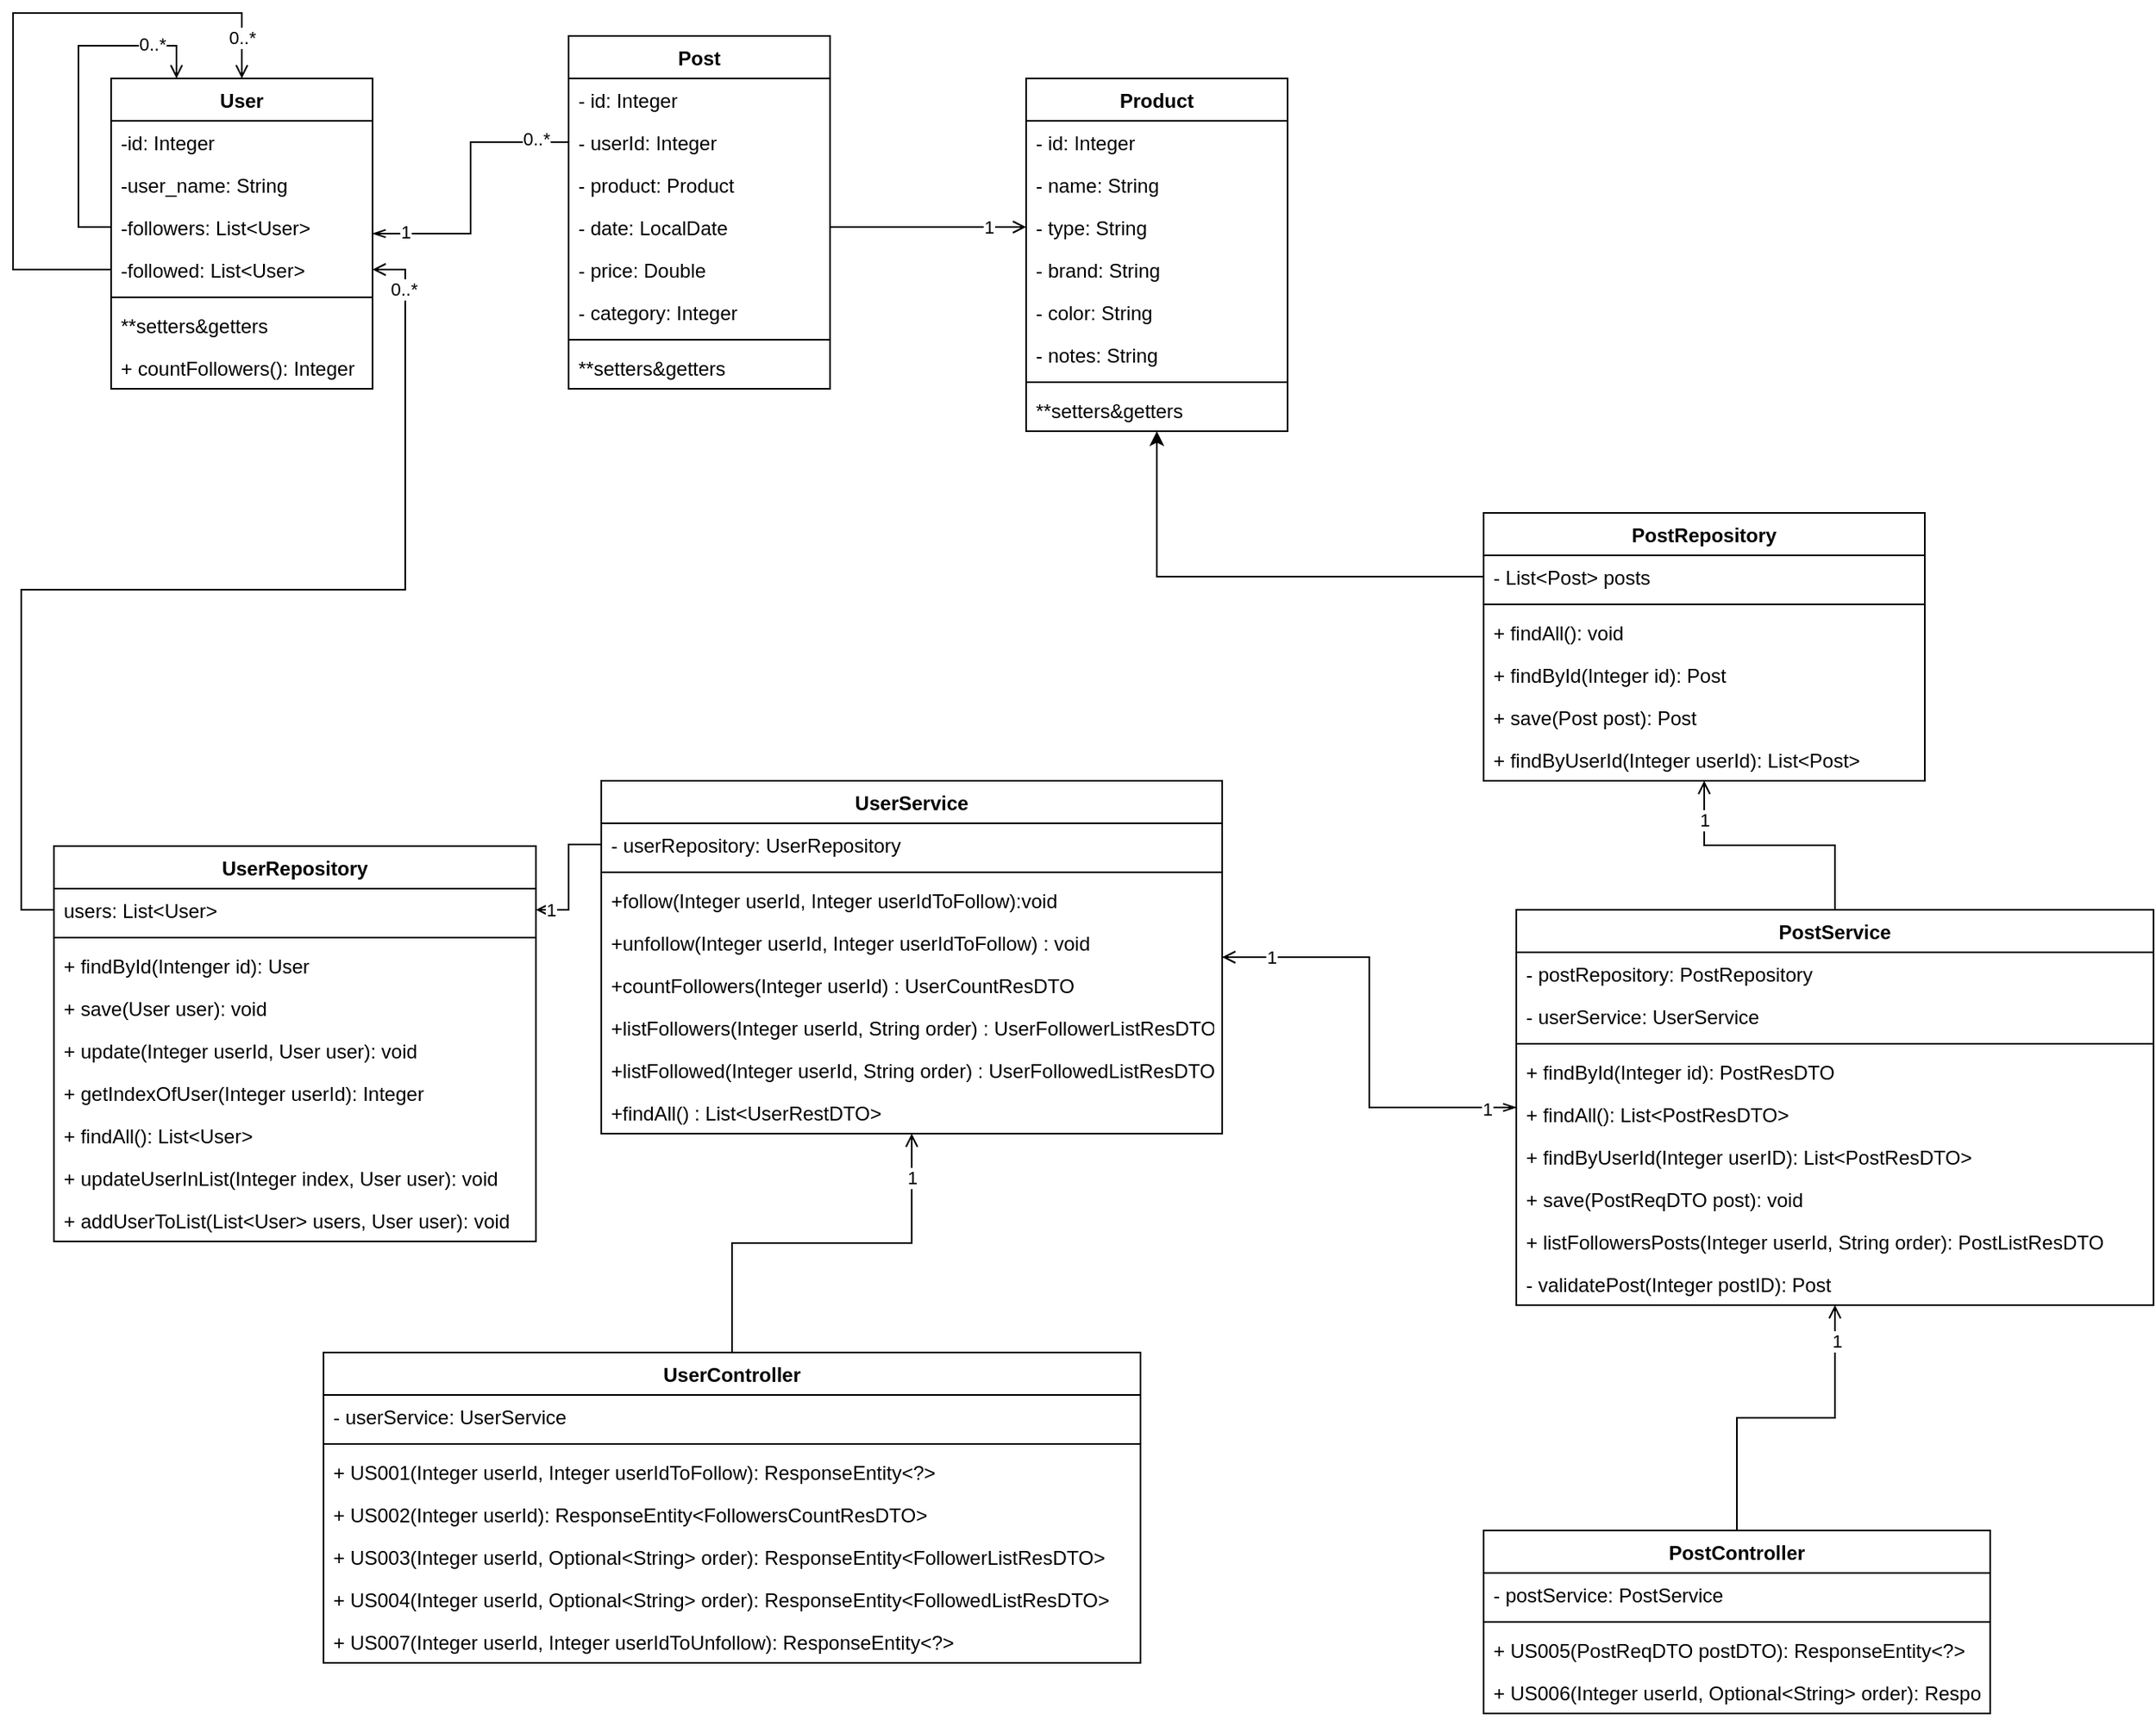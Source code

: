 <mxfile version="20.2.3" type="device"><diagram id="C5RBs43oDa-KdzZeNtuy" name="Page-1"><mxGraphModel dx="460" dy="646" grid="1" gridSize="10" guides="1" tooltips="1" connect="1" arrows="1" fold="1" page="1" pageScale="1" pageWidth="827" pageHeight="1169" math="0" shadow="0"><root><mxCell id="WIyWlLk6GJQsqaUBKTNV-0"/><mxCell id="WIyWlLk6GJQsqaUBKTNV-1" parent="WIyWlLk6GJQsqaUBKTNV-0"/><mxCell id="zkfFHV4jXpPFQw0GAbJ--0" value="User" style="swimlane;fontStyle=1;align=center;verticalAlign=top;childLayout=stackLayout;horizontal=1;startSize=26;horizontalStack=0;resizeParent=1;resizeLast=0;collapsible=1;marginBottom=0;rounded=0;shadow=0;strokeWidth=1;" parent="WIyWlLk6GJQsqaUBKTNV-1" vertex="1"><mxGeometry x="80" y="131" width="160" height="190" as="geometry"><mxRectangle x="230" y="140" width="160" height="26" as="alternateBounds"/></mxGeometry></mxCell><mxCell id="zkfFHV4jXpPFQw0GAbJ--3" value="-id: Integer" style="text;align=left;verticalAlign=top;spacingLeft=4;spacingRight=4;overflow=hidden;rotatable=0;points=[[0,0.5],[1,0.5]];portConstraint=eastwest;rounded=0;shadow=0;html=0;" parent="zkfFHV4jXpPFQw0GAbJ--0" vertex="1"><mxGeometry y="26" width="160" height="26" as="geometry"/></mxCell><mxCell id="zkfFHV4jXpPFQw0GAbJ--2" value="-user_name: String" style="text;align=left;verticalAlign=top;spacingLeft=4;spacingRight=4;overflow=hidden;rotatable=0;points=[[0,0.5],[1,0.5]];portConstraint=eastwest;rounded=0;shadow=0;html=0;" parent="zkfFHV4jXpPFQw0GAbJ--0" vertex="1"><mxGeometry y="52" width="160" height="26" as="geometry"/></mxCell><mxCell id="iZrina8T1siH7-lj8EyE-84" style="edgeStyle=orthogonalEdgeStyle;rounded=0;orthogonalLoop=1;jettySize=auto;html=1;entryX=0.25;entryY=0;entryDx=0;entryDy=0;endArrow=open;endFill=0;" parent="zkfFHV4jXpPFQw0GAbJ--0" source="zkfFHV4jXpPFQw0GAbJ--1" target="zkfFHV4jXpPFQw0GAbJ--0" edge="1"><mxGeometry relative="1" as="geometry"><Array as="points"><mxPoint x="-20" y="91"/><mxPoint x="-20" y="-20"/><mxPoint x="40" y="-20"/></Array></mxGeometry></mxCell><mxCell id="iZrina8T1siH7-lj8EyE-86" value="0..*" style="edgeLabel;html=1;align=center;verticalAlign=middle;resizable=0;points=[];" parent="iZrina8T1siH7-lj8EyE-84" vertex="1" connectable="0"><mxGeometry x="0.725" y="2" relative="1" as="geometry"><mxPoint x="-6" y="1" as="offset"/></mxGeometry></mxCell><mxCell id="zkfFHV4jXpPFQw0GAbJ--1" value="-followers: List&lt;User&gt;" style="text;align=left;verticalAlign=top;spacingLeft=4;spacingRight=4;overflow=hidden;rotatable=0;points=[[0,0.5],[1,0.5]];portConstraint=eastwest;" parent="zkfFHV4jXpPFQw0GAbJ--0" vertex="1"><mxGeometry y="78" width="160" height="26" as="geometry"/></mxCell><mxCell id="iZrina8T1siH7-lj8EyE-85" style="edgeStyle=orthogonalEdgeStyle;rounded=0;orthogonalLoop=1;jettySize=auto;html=1;exitX=0;exitY=0.5;exitDx=0;exitDy=0;entryX=0.5;entryY=0;entryDx=0;entryDy=0;endArrow=open;endFill=0;" parent="zkfFHV4jXpPFQw0GAbJ--0" source="zkfFHV4jXpPFQw0GAbJ--5" target="zkfFHV4jXpPFQw0GAbJ--0" edge="1"><mxGeometry relative="1" as="geometry"><Array as="points"><mxPoint x="-60" y="117"/><mxPoint x="-60" y="-40"/><mxPoint x="80" y="-40"/></Array></mxGeometry></mxCell><mxCell id="iZrina8T1siH7-lj8EyE-87" value="0..*" style="edgeLabel;html=1;align=center;verticalAlign=middle;resizable=0;points=[];" parent="iZrina8T1siH7-lj8EyE-85" vertex="1" connectable="0"><mxGeometry x="0.841" relative="1" as="geometry"><mxPoint y="6" as="offset"/></mxGeometry></mxCell><mxCell id="zkfFHV4jXpPFQw0GAbJ--5" value="-followed: List&lt;User&gt;" style="text;align=left;verticalAlign=top;spacingLeft=4;spacingRight=4;overflow=hidden;rotatable=0;points=[[0,0.5],[1,0.5]];portConstraint=eastwest;" parent="zkfFHV4jXpPFQw0GAbJ--0" vertex="1"><mxGeometry y="104" width="160" height="26" as="geometry"/></mxCell><mxCell id="zkfFHV4jXpPFQw0GAbJ--4" value="" style="line;html=1;strokeWidth=1;align=left;verticalAlign=middle;spacingTop=-1;spacingLeft=3;spacingRight=3;rotatable=0;labelPosition=right;points=[];portConstraint=eastwest;" parent="zkfFHV4jXpPFQw0GAbJ--0" vertex="1"><mxGeometry y="130" width="160" height="8" as="geometry"/></mxCell><mxCell id="iZrina8T1siH7-lj8EyE-1" value="**setters&amp;getters" style="text;align=left;verticalAlign=top;spacingLeft=4;spacingRight=4;overflow=hidden;rotatable=0;points=[[0,0.5],[1,0.5]];portConstraint=eastwest;rounded=0;shadow=0;html=0;" parent="zkfFHV4jXpPFQw0GAbJ--0" vertex="1"><mxGeometry y="138" width="160" height="26" as="geometry"/></mxCell><mxCell id="iZrina8T1siH7-lj8EyE-89" value="+ countFollowers(): Integer" style="text;align=left;verticalAlign=top;spacingLeft=4;spacingRight=4;overflow=hidden;rotatable=0;points=[[0,0.5],[1,0.5]];portConstraint=eastwest;rounded=0;shadow=0;html=0;" parent="zkfFHV4jXpPFQw0GAbJ--0" vertex="1"><mxGeometry y="164" width="160" height="26" as="geometry"/></mxCell><mxCell id="iZrina8T1siH7-lj8EyE-78" style="edgeStyle=orthogonalEdgeStyle;rounded=0;orthogonalLoop=1;jettySize=auto;html=1;exitX=0;exitY=0.5;exitDx=0;exitDy=0;entryX=1;entryY=0.5;entryDx=0;entryDy=0;endArrow=open;endFill=0;" parent="WIyWlLk6GJQsqaUBKTNV-1" source="iZrina8T1siH7-lj8EyE-34" target="zkfFHV4jXpPFQw0GAbJ--5" edge="1"><mxGeometry relative="1" as="geometry"/></mxCell><mxCell id="iZrina8T1siH7-lj8EyE-79" value="0..*" style="edgeLabel;html=1;align=center;verticalAlign=middle;resizable=0;points=[];" parent="iZrina8T1siH7-lj8EyE-78" vertex="1" connectable="0"><mxGeometry x="0.924" y="1" relative="1" as="geometry"><mxPoint y="6" as="offset"/></mxGeometry></mxCell><mxCell id="iZrina8T1siH7-lj8EyE-33" value="UserRepository" style="swimlane;fontStyle=1;align=center;verticalAlign=top;childLayout=stackLayout;horizontal=1;startSize=26;horizontalStack=0;resizeParent=1;resizeParentMax=0;resizeLast=0;collapsible=1;marginBottom=0;labelBorderColor=none;" parent="WIyWlLk6GJQsqaUBKTNV-1" vertex="1"><mxGeometry x="45" y="601" width="295" height="242" as="geometry"/></mxCell><mxCell id="iZrina8T1siH7-lj8EyE-34" value="users: List&lt;User&gt;" style="text;strokeColor=none;fillColor=none;align=left;verticalAlign=top;spacingLeft=4;spacingRight=4;overflow=hidden;rotatable=0;points=[[0,0.5],[1,0.5]];portConstraint=eastwest;labelBorderColor=none;" parent="iZrina8T1siH7-lj8EyE-33" vertex="1"><mxGeometry y="26" width="295" height="26" as="geometry"/></mxCell><mxCell id="iZrina8T1siH7-lj8EyE-35" value="" style="line;strokeWidth=1;fillColor=none;align=left;verticalAlign=middle;spacingTop=-1;spacingLeft=3;spacingRight=3;rotatable=0;labelPosition=right;points=[];portConstraint=eastwest;labelBorderColor=none;" parent="iZrina8T1siH7-lj8EyE-33" vertex="1"><mxGeometry y="52" width="295" height="8" as="geometry"/></mxCell><mxCell id="iZrina8T1siH7-lj8EyE-36" value="+ findById(Intenger id): User" style="text;strokeColor=none;fillColor=none;align=left;verticalAlign=top;spacingLeft=4;spacingRight=4;overflow=hidden;rotatable=0;points=[[0,0.5],[1,0.5]];portConstraint=eastwest;labelBorderColor=none;" parent="iZrina8T1siH7-lj8EyE-33" vertex="1"><mxGeometry y="60" width="295" height="26" as="geometry"/></mxCell><mxCell id="iZrina8T1siH7-lj8EyE-39" value="+ save(User user): void" style="text;strokeColor=none;fillColor=none;align=left;verticalAlign=top;spacingLeft=4;spacingRight=4;overflow=hidden;rotatable=0;points=[[0,0.5],[1,0.5]];portConstraint=eastwest;labelBorderColor=none;" parent="iZrina8T1siH7-lj8EyE-33" vertex="1"><mxGeometry y="86" width="295" height="26" as="geometry"/></mxCell><mxCell id="izkSsfpVhGMMbZ9nOL77-1" value="+ update(Integer userId, User user): void" style="text;strokeColor=none;fillColor=none;align=left;verticalAlign=top;spacingLeft=4;spacingRight=4;overflow=hidden;rotatable=0;points=[[0,0.5],[1,0.5]];portConstraint=eastwest;labelBorderColor=none;" parent="iZrina8T1siH7-lj8EyE-33" vertex="1"><mxGeometry y="112" width="295" height="26" as="geometry"/></mxCell><mxCell id="izkSsfpVhGMMbZ9nOL77-2" value="+ getIndexOfUser(Integer userId): Integer" style="text;strokeColor=none;fillColor=none;align=left;verticalAlign=top;spacingLeft=4;spacingRight=4;overflow=hidden;rotatable=0;points=[[0,0.5],[1,0.5]];portConstraint=eastwest;labelBorderColor=none;" parent="iZrina8T1siH7-lj8EyE-33" vertex="1"><mxGeometry y="138" width="295" height="26" as="geometry"/></mxCell><mxCell id="izkSsfpVhGMMbZ9nOL77-3" value="+ findAll(): List&lt;User&gt;" style="text;strokeColor=none;fillColor=none;align=left;verticalAlign=top;spacingLeft=4;spacingRight=4;overflow=hidden;rotatable=0;points=[[0,0.5],[1,0.5]];portConstraint=eastwest;labelBorderColor=none;" parent="iZrina8T1siH7-lj8EyE-33" vertex="1"><mxGeometry y="164" width="295" height="26" as="geometry"/></mxCell><mxCell id="izkSsfpVhGMMbZ9nOL77-4" value="+ updateUserInList(Integer index, User user): void" style="text;strokeColor=none;fillColor=none;align=left;verticalAlign=top;spacingLeft=4;spacingRight=4;overflow=hidden;rotatable=0;points=[[0,0.5],[1,0.5]];portConstraint=eastwest;labelBorderColor=none;" parent="iZrina8T1siH7-lj8EyE-33" vertex="1"><mxGeometry y="190" width="295" height="26" as="geometry"/></mxCell><mxCell id="izkSsfpVhGMMbZ9nOL77-5" value="+ addUserToList(List&lt;User&gt; users, User user): void" style="text;strokeColor=none;fillColor=none;align=left;verticalAlign=top;spacingLeft=4;spacingRight=4;overflow=hidden;rotatable=0;points=[[0,0.5],[1,0.5]];portConstraint=eastwest;labelBorderColor=none;" parent="iZrina8T1siH7-lj8EyE-33" vertex="1"><mxGeometry y="216" width="295" height="26" as="geometry"/></mxCell><mxCell id="VE_qPDPxWTQa6d9djP6R-35" style="edgeStyle=orthogonalEdgeStyle;rounded=0;orthogonalLoop=1;jettySize=auto;html=1;endArrow=openThin;endFill=0;" edge="1" parent="WIyWlLk6GJQsqaUBKTNV-1" source="iZrina8T1siH7-lj8EyE-41" target="VE_qPDPxWTQa6d9djP6R-1"><mxGeometry relative="1" as="geometry"/></mxCell><mxCell id="iZrina8T1siH7-lj8EyE-41" value="UserService" style="swimlane;fontStyle=1;align=center;verticalAlign=top;childLayout=stackLayout;horizontal=1;startSize=26;horizontalStack=0;resizeParent=1;resizeParentMax=0;resizeLast=0;collapsible=1;marginBottom=0;labelBorderColor=none;" parent="WIyWlLk6GJQsqaUBKTNV-1" vertex="1"><mxGeometry x="380" y="561" width="380" height="216" as="geometry"/></mxCell><mxCell id="iZrina8T1siH7-lj8EyE-42" value="- userRepository: UserRepository" style="text;strokeColor=none;fillColor=none;align=left;verticalAlign=top;spacingLeft=4;spacingRight=4;overflow=hidden;rotatable=0;points=[[0,0.5],[1,0.5]];portConstraint=eastwest;labelBorderColor=none;" parent="iZrina8T1siH7-lj8EyE-41" vertex="1"><mxGeometry y="26" width="380" height="26" as="geometry"/></mxCell><mxCell id="iZrina8T1siH7-lj8EyE-43" value="" style="line;strokeWidth=1;fillColor=none;align=left;verticalAlign=middle;spacingTop=-1;spacingLeft=3;spacingRight=3;rotatable=0;labelPosition=right;points=[];portConstraint=eastwest;labelBorderColor=none;" parent="iZrina8T1siH7-lj8EyE-41" vertex="1"><mxGeometry y="52" width="380" height="8" as="geometry"/></mxCell><mxCell id="iZrina8T1siH7-lj8EyE-44" value="+follow(Integer userId, Integer userIdToFollow):void" style="text;strokeColor=none;fillColor=none;align=left;verticalAlign=top;spacingLeft=4;spacingRight=4;overflow=hidden;rotatable=0;points=[[0,0.5],[1,0.5]];portConstraint=eastwest;labelBorderColor=none;" parent="iZrina8T1siH7-lj8EyE-41" vertex="1"><mxGeometry y="60" width="380" height="26" as="geometry"/></mxCell><mxCell id="iZrina8T1siH7-lj8EyE-45" value="+unfollow(Integer userId, Integer userIdToFollow) : void" style="text;strokeColor=none;fillColor=none;align=left;verticalAlign=top;spacingLeft=4;spacingRight=4;overflow=hidden;rotatable=0;points=[[0,0.5],[1,0.5]];portConstraint=eastwest;labelBorderColor=none;" parent="iZrina8T1siH7-lj8EyE-41" vertex="1"><mxGeometry y="86" width="380" height="26" as="geometry"/></mxCell><mxCell id="iZrina8T1siH7-lj8EyE-47" value="+countFollowers(Integer userId) : UserCountResDTO" style="text;strokeColor=none;fillColor=none;align=left;verticalAlign=top;spacingLeft=4;spacingRight=4;overflow=hidden;rotatable=0;points=[[0,0.5],[1,0.5]];portConstraint=eastwest;labelBorderColor=none;" parent="iZrina8T1siH7-lj8EyE-41" vertex="1"><mxGeometry y="112" width="380" height="26" as="geometry"/></mxCell><mxCell id="iZrina8T1siH7-lj8EyE-49" value="+listFollowers(Integer userId, String order) : UserFollowerListResDTO" style="text;strokeColor=none;fillColor=none;align=left;verticalAlign=top;spacingLeft=4;spacingRight=4;overflow=hidden;rotatable=0;points=[[0,0.5],[1,0.5]];portConstraint=eastwest;labelBorderColor=none;" parent="iZrina8T1siH7-lj8EyE-41" vertex="1"><mxGeometry y="138" width="380" height="26" as="geometry"/></mxCell><mxCell id="iZrina8T1siH7-lj8EyE-50" value="+listFollowed(Integer userId, String order) : UserFollowedListResDTO" style="text;strokeColor=none;fillColor=none;align=left;verticalAlign=top;spacingLeft=4;spacingRight=4;overflow=hidden;rotatable=0;points=[[0,0.5],[1,0.5]];portConstraint=eastwest;labelBorderColor=none;" parent="iZrina8T1siH7-lj8EyE-41" vertex="1"><mxGeometry y="164" width="380" height="26" as="geometry"/></mxCell><mxCell id="izkSsfpVhGMMbZ9nOL77-7" value="+findAll() : List&lt;UserRestDTO&gt;" style="text;strokeColor=none;fillColor=none;align=left;verticalAlign=top;spacingLeft=4;spacingRight=4;overflow=hidden;rotatable=0;points=[[0,0.5],[1,0.5]];portConstraint=eastwest;labelBorderColor=none;" parent="iZrina8T1siH7-lj8EyE-41" vertex="1"><mxGeometry y="190" width="380" height="26" as="geometry"/></mxCell><mxCell id="iZrina8T1siH7-lj8EyE-46" style="edgeStyle=orthogonalEdgeStyle;rounded=0;orthogonalLoop=1;jettySize=auto;html=1;entryX=1;entryY=0.5;entryDx=0;entryDy=0;endArrow=open;endFill=0;" parent="WIyWlLk6GJQsqaUBKTNV-1" source="iZrina8T1siH7-lj8EyE-42" target="iZrina8T1siH7-lj8EyE-34" edge="1"><mxGeometry relative="1" as="geometry"/></mxCell><mxCell id="iZrina8T1siH7-lj8EyE-80" value="1" style="edgeLabel;html=1;align=center;verticalAlign=middle;resizable=0;points=[];" parent="iZrina8T1siH7-lj8EyE-46" vertex="1" connectable="0"><mxGeometry x="0.782" relative="1" as="geometry"><mxPoint as="offset"/></mxGeometry></mxCell><mxCell id="VE_qPDPxWTQa6d9djP6R-34" style="edgeStyle=orthogonalEdgeStyle;rounded=0;orthogonalLoop=1;jettySize=auto;html=1;endArrow=open;endFill=0;" edge="1" parent="WIyWlLk6GJQsqaUBKTNV-1" source="iZrina8T1siH7-lj8EyE-53" target="iZrina8T1siH7-lj8EyE-41"><mxGeometry relative="1" as="geometry"/></mxCell><mxCell id="VE_qPDPxWTQa6d9djP6R-40" value="1" style="edgeLabel;html=1;align=center;verticalAlign=middle;resizable=0;points=[];" vertex="1" connectable="0" parent="VE_qPDPxWTQa6d9djP6R-34"><mxGeometry x="0.861" y="1" relative="1" as="geometry"><mxPoint x="1" y="10" as="offset"/></mxGeometry></mxCell><mxCell id="iZrina8T1siH7-lj8EyE-53" value="UserController" style="swimlane;fontStyle=1;align=center;verticalAlign=top;childLayout=stackLayout;horizontal=1;startSize=26;horizontalStack=0;resizeParent=1;resizeParentMax=0;resizeLast=0;collapsible=1;marginBottom=0;labelBorderColor=none;" parent="WIyWlLk6GJQsqaUBKTNV-1" vertex="1"><mxGeometry x="210" y="911" width="500" height="190" as="geometry"/></mxCell><mxCell id="iZrina8T1siH7-lj8EyE-54" value="- userService: UserService" style="text;strokeColor=none;fillColor=none;align=left;verticalAlign=top;spacingLeft=4;spacingRight=4;overflow=hidden;rotatable=0;points=[[0,0.5],[1,0.5]];portConstraint=eastwest;labelBorderColor=none;" parent="iZrina8T1siH7-lj8EyE-53" vertex="1"><mxGeometry y="26" width="500" height="26" as="geometry"/></mxCell><mxCell id="iZrina8T1siH7-lj8EyE-55" value="" style="line;strokeWidth=1;fillColor=none;align=left;verticalAlign=middle;spacingTop=-1;spacingLeft=3;spacingRight=3;rotatable=0;labelPosition=right;points=[];portConstraint=eastwest;labelBorderColor=none;" parent="iZrina8T1siH7-lj8EyE-53" vertex="1"><mxGeometry y="52" width="500" height="8" as="geometry"/></mxCell><mxCell id="iZrina8T1siH7-lj8EyE-56" value="+ US001(Integer userId, Integer userIdToFollow): ResponseEntity&lt;?&gt;" style="text;strokeColor=none;fillColor=none;align=left;verticalAlign=top;spacingLeft=4;spacingRight=4;overflow=hidden;rotatable=0;points=[[0,0.5],[1,0.5]];portConstraint=eastwest;labelBorderColor=none;" parent="iZrina8T1siH7-lj8EyE-53" vertex="1"><mxGeometry y="60" width="500" height="26" as="geometry"/></mxCell><mxCell id="izkSsfpVhGMMbZ9nOL77-10" value="+ US002(Integer userId): ResponseEntity&lt;FollowersCountResDTO&gt;" style="text;strokeColor=none;fillColor=none;align=left;verticalAlign=top;spacingLeft=4;spacingRight=4;overflow=hidden;rotatable=0;points=[[0,0.5],[1,0.5]];portConstraint=eastwest;labelBorderColor=none;" parent="iZrina8T1siH7-lj8EyE-53" vertex="1"><mxGeometry y="86" width="500" height="26" as="geometry"/></mxCell><mxCell id="izkSsfpVhGMMbZ9nOL77-8" value="+ US003(Integer userId, Optional&lt;String&gt; order): ResponseEntity&lt;FollowerListResDTO&gt;" style="text;strokeColor=none;fillColor=none;align=left;verticalAlign=top;spacingLeft=4;spacingRight=4;overflow=hidden;rotatable=0;points=[[0,0.5],[1,0.5]];portConstraint=eastwest;labelBorderColor=none;" parent="iZrina8T1siH7-lj8EyE-53" vertex="1"><mxGeometry y="112" width="500" height="26" as="geometry"/></mxCell><mxCell id="izkSsfpVhGMMbZ9nOL77-9" value="+ US004(Integer userId, Optional&lt;String&gt; order): ResponseEntity&lt;FollowedListResDTO&gt;" style="text;strokeColor=none;fillColor=none;align=left;verticalAlign=top;spacingLeft=4;spacingRight=4;overflow=hidden;rotatable=0;points=[[0,0.5],[1,0.5]];portConstraint=eastwest;labelBorderColor=none;" parent="iZrina8T1siH7-lj8EyE-53" vertex="1"><mxGeometry y="138" width="500" height="26" as="geometry"/></mxCell><mxCell id="izkSsfpVhGMMbZ9nOL77-14" value="+ US007(Integer userId, Integer userIdToUnfollow): ResponseEntity&lt;?&gt;" style="text;strokeColor=none;fillColor=none;align=left;verticalAlign=top;spacingLeft=4;spacingRight=4;overflow=hidden;rotatable=0;points=[[0,0.5],[1,0.5]];portConstraint=eastwest;labelBorderColor=none;" parent="iZrina8T1siH7-lj8EyE-53" vertex="1"><mxGeometry y="164" width="500" height="26" as="geometry"/></mxCell><mxCell id="iZrina8T1siH7-lj8EyE-58" value="Post" style="swimlane;fontStyle=1;align=center;verticalAlign=top;childLayout=stackLayout;horizontal=1;startSize=26;horizontalStack=0;resizeParent=1;resizeParentMax=0;resizeLast=0;collapsible=1;marginBottom=0;labelBorderColor=none;" parent="WIyWlLk6GJQsqaUBKTNV-1" vertex="1"><mxGeometry x="360" y="105" width="160" height="216" as="geometry"/></mxCell><mxCell id="iZrina8T1siH7-lj8EyE-59" value="- id: Integer" style="text;strokeColor=none;fillColor=none;align=left;verticalAlign=top;spacingLeft=4;spacingRight=4;overflow=hidden;rotatable=0;points=[[0,0.5],[1,0.5]];portConstraint=eastwest;labelBorderColor=none;" parent="iZrina8T1siH7-lj8EyE-58" vertex="1"><mxGeometry y="26" width="160" height="26" as="geometry"/></mxCell><mxCell id="VE_qPDPxWTQa6d9djP6R-0" value="- userId: Integer" style="text;strokeColor=none;fillColor=none;align=left;verticalAlign=top;spacingLeft=4;spacingRight=4;overflow=hidden;rotatable=0;points=[[0,0.5],[1,0.5]];portConstraint=eastwest;labelBorderColor=none;" vertex="1" parent="iZrina8T1siH7-lj8EyE-58"><mxGeometry y="52" width="160" height="26" as="geometry"/></mxCell><mxCell id="izkSsfpVhGMMbZ9nOL77-0" value="- product: Product" style="text;strokeColor=none;fillColor=none;align=left;verticalAlign=top;spacingLeft=4;spacingRight=4;overflow=hidden;rotatable=0;points=[[0,0.5],[1,0.5]];portConstraint=eastwest;labelBorderColor=none;" parent="iZrina8T1siH7-lj8EyE-58" vertex="1"><mxGeometry y="78" width="160" height="26" as="geometry"/></mxCell><mxCell id="iZrina8T1siH7-lj8EyE-63" value="- date: LocalDate" style="text;strokeColor=none;fillColor=none;align=left;verticalAlign=top;spacingLeft=4;spacingRight=4;overflow=hidden;rotatable=0;points=[[0,0.5],[1,0.5]];portConstraint=eastwest;labelBorderColor=none;" parent="iZrina8T1siH7-lj8EyE-58" vertex="1"><mxGeometry y="104" width="160" height="26" as="geometry"/></mxCell><mxCell id="iZrina8T1siH7-lj8EyE-64" value="- price: Double" style="text;strokeColor=none;fillColor=none;align=left;verticalAlign=top;spacingLeft=4;spacingRight=4;overflow=hidden;rotatable=0;points=[[0,0.5],[1,0.5]];portConstraint=eastwest;labelBorderColor=none;" parent="iZrina8T1siH7-lj8EyE-58" vertex="1"><mxGeometry y="130" width="160" height="26" as="geometry"/></mxCell><mxCell id="iZrina8T1siH7-lj8EyE-61" value="- category: Integer" style="text;strokeColor=none;fillColor=none;align=left;verticalAlign=top;spacingLeft=4;spacingRight=4;overflow=hidden;rotatable=0;points=[[0,0.5],[1,0.5]];portConstraint=eastwest;labelBorderColor=none;" parent="iZrina8T1siH7-lj8EyE-58" vertex="1"><mxGeometry y="156" width="160" height="26" as="geometry"/></mxCell><mxCell id="iZrina8T1siH7-lj8EyE-60" value="" style="line;strokeWidth=1;fillColor=none;align=left;verticalAlign=middle;spacingTop=-1;spacingLeft=3;spacingRight=3;rotatable=0;labelPosition=right;points=[];portConstraint=eastwest;labelBorderColor=none;" parent="iZrina8T1siH7-lj8EyE-58" vertex="1"><mxGeometry y="182" width="160" height="8" as="geometry"/></mxCell><mxCell id="iZrina8T1siH7-lj8EyE-62" value="**setters&amp;getters" style="text;strokeColor=none;fillColor=none;align=left;verticalAlign=top;spacingLeft=4;spacingRight=4;overflow=hidden;rotatable=0;points=[[0,0.5],[1,0.5]];portConstraint=eastwest;labelBorderColor=none;" parent="iZrina8T1siH7-lj8EyE-58" vertex="1"><mxGeometry y="190" width="160" height="26" as="geometry"/></mxCell><mxCell id="iZrina8T1siH7-lj8EyE-65" value="Product" style="swimlane;fontStyle=1;align=center;verticalAlign=top;childLayout=stackLayout;horizontal=1;startSize=26;horizontalStack=0;resizeParent=1;resizeParentMax=0;resizeLast=0;collapsible=1;marginBottom=0;labelBorderColor=none;" parent="WIyWlLk6GJQsqaUBKTNV-1" vertex="1"><mxGeometry x="640" y="131" width="160" height="216" as="geometry"/></mxCell><mxCell id="iZrina8T1siH7-lj8EyE-66" value="- id: Integer" style="text;strokeColor=none;fillColor=none;align=left;verticalAlign=top;spacingLeft=4;spacingRight=4;overflow=hidden;rotatable=0;points=[[0,0.5],[1,0.5]];portConstraint=eastwest;labelBorderColor=none;" parent="iZrina8T1siH7-lj8EyE-65" vertex="1"><mxGeometry y="26" width="160" height="26" as="geometry"/></mxCell><mxCell id="iZrina8T1siH7-lj8EyE-69" value="- name: String" style="text;strokeColor=none;fillColor=none;align=left;verticalAlign=top;spacingLeft=4;spacingRight=4;overflow=hidden;rotatable=0;points=[[0,0.5],[1,0.5]];portConstraint=eastwest;labelBorderColor=none;" parent="iZrina8T1siH7-lj8EyE-65" vertex="1"><mxGeometry y="52" width="160" height="26" as="geometry"/></mxCell><mxCell id="iZrina8T1siH7-lj8EyE-70" value="- type: String" style="text;strokeColor=none;fillColor=none;align=left;verticalAlign=top;spacingLeft=4;spacingRight=4;overflow=hidden;rotatable=0;points=[[0,0.5],[1,0.5]];portConstraint=eastwest;labelBorderColor=none;" parent="iZrina8T1siH7-lj8EyE-65" vertex="1"><mxGeometry y="78" width="160" height="26" as="geometry"/></mxCell><mxCell id="iZrina8T1siH7-lj8EyE-71" value="- brand: String" style="text;strokeColor=none;fillColor=none;align=left;verticalAlign=top;spacingLeft=4;spacingRight=4;overflow=hidden;rotatable=0;points=[[0,0.5],[1,0.5]];portConstraint=eastwest;labelBorderColor=none;" parent="iZrina8T1siH7-lj8EyE-65" vertex="1"><mxGeometry y="104" width="160" height="26" as="geometry"/></mxCell><mxCell id="iZrina8T1siH7-lj8EyE-72" value="- color: String" style="text;strokeColor=none;fillColor=none;align=left;verticalAlign=top;spacingLeft=4;spacingRight=4;overflow=hidden;rotatable=0;points=[[0,0.5],[1,0.5]];portConstraint=eastwest;labelBorderColor=none;" parent="iZrina8T1siH7-lj8EyE-65" vertex="1"><mxGeometry y="130" width="160" height="26" as="geometry"/></mxCell><mxCell id="iZrina8T1siH7-lj8EyE-73" value="- notes: String" style="text;strokeColor=none;fillColor=none;align=left;verticalAlign=top;spacingLeft=4;spacingRight=4;overflow=hidden;rotatable=0;points=[[0,0.5],[1,0.5]];portConstraint=eastwest;labelBorderColor=none;" parent="iZrina8T1siH7-lj8EyE-65" vertex="1"><mxGeometry y="156" width="160" height="26" as="geometry"/></mxCell><mxCell id="iZrina8T1siH7-lj8EyE-67" value="" style="line;strokeWidth=1;fillColor=none;align=left;verticalAlign=middle;spacingTop=-1;spacingLeft=3;spacingRight=3;rotatable=0;labelPosition=right;points=[];portConstraint=eastwest;labelBorderColor=none;" parent="iZrina8T1siH7-lj8EyE-65" vertex="1"><mxGeometry y="182" width="160" height="8" as="geometry"/></mxCell><mxCell id="iZrina8T1siH7-lj8EyE-68" value="**setters&amp;getters" style="text;strokeColor=none;fillColor=none;align=left;verticalAlign=top;spacingLeft=4;spacingRight=4;overflow=hidden;rotatable=0;points=[[0,0.5],[1,0.5]];portConstraint=eastwest;labelBorderColor=none;" parent="iZrina8T1siH7-lj8EyE-65" vertex="1"><mxGeometry y="190" width="160" height="26" as="geometry"/></mxCell><mxCell id="iZrina8T1siH7-lj8EyE-76" style="edgeStyle=orthogonalEdgeStyle;rounded=0;orthogonalLoop=1;jettySize=auto;html=1;entryX=0;entryY=0.5;entryDx=0;entryDy=0;endArrow=open;endFill=0;" parent="WIyWlLk6GJQsqaUBKTNV-1" source="iZrina8T1siH7-lj8EyE-63" target="iZrina8T1siH7-lj8EyE-70" edge="1"><mxGeometry relative="1" as="geometry"/></mxCell><mxCell id="iZrina8T1siH7-lj8EyE-83" value="1" style="edgeLabel;html=1;align=center;verticalAlign=middle;resizable=0;points=[];" parent="iZrina8T1siH7-lj8EyE-76" vertex="1" connectable="0"><mxGeometry x="0.683" y="-1" relative="1" as="geometry"><mxPoint x="-4" y="-1" as="offset"/></mxGeometry></mxCell><mxCell id="VE_qPDPxWTQa6d9djP6R-21" style="edgeStyle=orthogonalEdgeStyle;rounded=0;orthogonalLoop=1;jettySize=auto;html=1;endArrow=open;endFill=0;" edge="1" parent="WIyWlLk6GJQsqaUBKTNV-1" source="VE_qPDPxWTQa6d9djP6R-1" target="VE_qPDPxWTQa6d9djP6R-5"><mxGeometry relative="1" as="geometry"/></mxCell><mxCell id="VE_qPDPxWTQa6d9djP6R-33" value="1" style="edgeLabel;html=1;align=center;verticalAlign=middle;resizable=0;points=[];" vertex="1" connectable="0" parent="VE_qPDPxWTQa6d9djP6R-21"><mxGeometry x="0.811" relative="1" as="geometry"><mxPoint y="9" as="offset"/></mxGeometry></mxCell><mxCell id="VE_qPDPxWTQa6d9djP6R-37" style="edgeStyle=orthogonalEdgeStyle;rounded=0;orthogonalLoop=1;jettySize=auto;html=1;endArrow=open;endFill=0;" edge="1" parent="WIyWlLk6GJQsqaUBKTNV-1" source="VE_qPDPxWTQa6d9djP6R-1" target="iZrina8T1siH7-lj8EyE-41"><mxGeometry relative="1" as="geometry"><Array as="points"><mxPoint x="850" y="761"/><mxPoint x="850" y="669"/></Array></mxGeometry></mxCell><mxCell id="VE_qPDPxWTQa6d9djP6R-38" value="1" style="edgeLabel;html=1;align=center;verticalAlign=middle;resizable=0;points=[];" vertex="1" connectable="0" parent="VE_qPDPxWTQa6d9djP6R-37"><mxGeometry x="0.875" y="-3" relative="1" as="geometry"><mxPoint x="13" y="3" as="offset"/></mxGeometry></mxCell><mxCell id="VE_qPDPxWTQa6d9djP6R-39" value="1" style="edgeLabel;html=1;align=center;verticalAlign=middle;resizable=0;points=[];" vertex="1" connectable="0" parent="VE_qPDPxWTQa6d9djP6R-37"><mxGeometry x="-0.868" y="1" relative="1" as="geometry"><mxPoint as="offset"/></mxGeometry></mxCell><mxCell id="VE_qPDPxWTQa6d9djP6R-1" value="PostService" style="swimlane;fontStyle=1;align=center;verticalAlign=top;childLayout=stackLayout;horizontal=1;startSize=26;horizontalStack=0;resizeParent=1;resizeParentMax=0;resizeLast=0;collapsible=1;marginBottom=0;" vertex="1" parent="WIyWlLk6GJQsqaUBKTNV-1"><mxGeometry x="940" y="640" width="390" height="242" as="geometry"/></mxCell><mxCell id="VE_qPDPxWTQa6d9djP6R-2" value="- postRepository: PostRepository" style="text;strokeColor=none;fillColor=none;align=left;verticalAlign=top;spacingLeft=4;spacingRight=4;overflow=hidden;rotatable=0;points=[[0,0.5],[1,0.5]];portConstraint=eastwest;" vertex="1" parent="VE_qPDPxWTQa6d9djP6R-1"><mxGeometry y="26" width="390" height="26" as="geometry"/></mxCell><mxCell id="VE_qPDPxWTQa6d9djP6R-22" value="- userService: UserService" style="text;strokeColor=none;fillColor=none;align=left;verticalAlign=top;spacingLeft=4;spacingRight=4;overflow=hidden;rotatable=0;points=[[0,0.5],[1,0.5]];portConstraint=eastwest;" vertex="1" parent="VE_qPDPxWTQa6d9djP6R-1"><mxGeometry y="52" width="390" height="26" as="geometry"/></mxCell><mxCell id="VE_qPDPxWTQa6d9djP6R-3" value="" style="line;strokeWidth=1;fillColor=none;align=left;verticalAlign=middle;spacingTop=-1;spacingLeft=3;spacingRight=3;rotatable=0;labelPosition=right;points=[];portConstraint=eastwest;" vertex="1" parent="VE_qPDPxWTQa6d9djP6R-1"><mxGeometry y="78" width="390" height="8" as="geometry"/></mxCell><mxCell id="VE_qPDPxWTQa6d9djP6R-4" value="+ findById(Integer id): PostResDTO" style="text;strokeColor=none;fillColor=none;align=left;verticalAlign=top;spacingLeft=4;spacingRight=4;overflow=hidden;rotatable=0;points=[[0,0.5],[1,0.5]];portConstraint=eastwest;" vertex="1" parent="VE_qPDPxWTQa6d9djP6R-1"><mxGeometry y="86" width="390" height="26" as="geometry"/></mxCell><mxCell id="VE_qPDPxWTQa6d9djP6R-23" value="+ findAll(): List&lt;PostResDTO&gt;" style="text;strokeColor=none;fillColor=none;align=left;verticalAlign=top;spacingLeft=4;spacingRight=4;overflow=hidden;rotatable=0;points=[[0,0.5],[1,0.5]];portConstraint=eastwest;" vertex="1" parent="VE_qPDPxWTQa6d9djP6R-1"><mxGeometry y="112" width="390" height="26" as="geometry"/></mxCell><mxCell id="VE_qPDPxWTQa6d9djP6R-25" value="+ findByUserId(Integer userID): List&lt;PostResDTO&gt;" style="text;strokeColor=none;fillColor=none;align=left;verticalAlign=top;spacingLeft=4;spacingRight=4;overflow=hidden;rotatable=0;points=[[0,0.5],[1,0.5]];portConstraint=eastwest;" vertex="1" parent="VE_qPDPxWTQa6d9djP6R-1"><mxGeometry y="138" width="390" height="26" as="geometry"/></mxCell><mxCell id="VE_qPDPxWTQa6d9djP6R-26" value="+ save(PostReqDTO post): void" style="text;strokeColor=none;fillColor=none;align=left;verticalAlign=top;spacingLeft=4;spacingRight=4;overflow=hidden;rotatable=0;points=[[0,0.5],[1,0.5]];portConstraint=eastwest;" vertex="1" parent="VE_qPDPxWTQa6d9djP6R-1"><mxGeometry y="164" width="390" height="26" as="geometry"/></mxCell><mxCell id="VE_qPDPxWTQa6d9djP6R-27" value="+ listFollowersPosts(Integer userId, String order): PostListResDTO" style="text;strokeColor=none;fillColor=none;align=left;verticalAlign=top;spacingLeft=4;spacingRight=4;overflow=hidden;rotatable=0;points=[[0,0.5],[1,0.5]];portConstraint=eastwest;" vertex="1" parent="VE_qPDPxWTQa6d9djP6R-1"><mxGeometry y="190" width="390" height="26" as="geometry"/></mxCell><mxCell id="VE_qPDPxWTQa6d9djP6R-28" value="- validatePost(Integer postID): Post" style="text;strokeColor=none;fillColor=none;align=left;verticalAlign=top;spacingLeft=4;spacingRight=4;overflow=hidden;rotatable=0;points=[[0,0.5],[1,0.5]];portConstraint=eastwest;" vertex="1" parent="VE_qPDPxWTQa6d9djP6R-1"><mxGeometry y="216" width="390" height="26" as="geometry"/></mxCell><mxCell id="VE_qPDPxWTQa6d9djP6R-5" value="PostRepository" style="swimlane;fontStyle=1;align=center;verticalAlign=top;childLayout=stackLayout;horizontal=1;startSize=26;horizontalStack=0;resizeParent=1;resizeParentMax=0;resizeLast=0;collapsible=1;marginBottom=0;" vertex="1" parent="WIyWlLk6GJQsqaUBKTNV-1"><mxGeometry x="920" y="397" width="270" height="164" as="geometry"/></mxCell><mxCell id="VE_qPDPxWTQa6d9djP6R-6" value="- List&lt;Post&gt; posts" style="text;strokeColor=none;fillColor=none;align=left;verticalAlign=top;spacingLeft=4;spacingRight=4;overflow=hidden;rotatable=0;points=[[0,0.5],[1,0.5]];portConstraint=eastwest;" vertex="1" parent="VE_qPDPxWTQa6d9djP6R-5"><mxGeometry y="26" width="270" height="26" as="geometry"/></mxCell><mxCell id="VE_qPDPxWTQa6d9djP6R-7" value="" style="line;strokeWidth=1;fillColor=none;align=left;verticalAlign=middle;spacingTop=-1;spacingLeft=3;spacingRight=3;rotatable=0;labelPosition=right;points=[];portConstraint=eastwest;" vertex="1" parent="VE_qPDPxWTQa6d9djP6R-5"><mxGeometry y="52" width="270" height="8" as="geometry"/></mxCell><mxCell id="VE_qPDPxWTQa6d9djP6R-8" value="+ findAll(): void" style="text;strokeColor=none;fillColor=none;align=left;verticalAlign=top;spacingLeft=4;spacingRight=4;overflow=hidden;rotatable=0;points=[[0,0.5],[1,0.5]];portConstraint=eastwest;" vertex="1" parent="VE_qPDPxWTQa6d9djP6R-5"><mxGeometry y="60" width="270" height="26" as="geometry"/></mxCell><mxCell id="VE_qPDPxWTQa6d9djP6R-13" value="+ findById(Integer id): Post" style="text;strokeColor=none;fillColor=none;align=left;verticalAlign=top;spacingLeft=4;spacingRight=4;overflow=hidden;rotatable=0;points=[[0,0.5],[1,0.5]];portConstraint=eastwest;" vertex="1" parent="VE_qPDPxWTQa6d9djP6R-5"><mxGeometry y="86" width="270" height="26" as="geometry"/></mxCell><mxCell id="VE_qPDPxWTQa6d9djP6R-14" value="+ save(Post post): Post" style="text;strokeColor=none;fillColor=none;align=left;verticalAlign=top;spacingLeft=4;spacingRight=4;overflow=hidden;rotatable=0;points=[[0,0.5],[1,0.5]];portConstraint=eastwest;" vertex="1" parent="VE_qPDPxWTQa6d9djP6R-5"><mxGeometry y="112" width="270" height="26" as="geometry"/></mxCell><mxCell id="VE_qPDPxWTQa6d9djP6R-15" value="+ findByUserId(Integer userId): List&lt;Post&gt;" style="text;strokeColor=none;fillColor=none;align=left;verticalAlign=top;spacingLeft=4;spacingRight=4;overflow=hidden;rotatable=0;points=[[0,0.5],[1,0.5]];portConstraint=eastwest;" vertex="1" parent="VE_qPDPxWTQa6d9djP6R-5"><mxGeometry y="138" width="270" height="26" as="geometry"/></mxCell><mxCell id="VE_qPDPxWTQa6d9djP6R-31" style="edgeStyle=orthogonalEdgeStyle;rounded=0;orthogonalLoop=1;jettySize=auto;html=1;endArrow=open;endFill=0;" edge="1" parent="WIyWlLk6GJQsqaUBKTNV-1" source="VE_qPDPxWTQa6d9djP6R-9" target="VE_qPDPxWTQa6d9djP6R-1"><mxGeometry relative="1" as="geometry"/></mxCell><mxCell id="VE_qPDPxWTQa6d9djP6R-32" value="1" style="edgeLabel;html=1;align=center;verticalAlign=middle;resizable=0;points=[];" vertex="1" connectable="0" parent="VE_qPDPxWTQa6d9djP6R-31"><mxGeometry x="0.778" y="-1" relative="1" as="geometry"><mxPoint as="offset"/></mxGeometry></mxCell><mxCell id="VE_qPDPxWTQa6d9djP6R-9" value="PostController" style="swimlane;fontStyle=1;align=center;verticalAlign=top;childLayout=stackLayout;horizontal=1;startSize=26;horizontalStack=0;resizeParent=1;resizeParentMax=0;resizeLast=0;collapsible=1;marginBottom=0;" vertex="1" parent="WIyWlLk6GJQsqaUBKTNV-1"><mxGeometry x="920" y="1020" width="310" height="112" as="geometry"/></mxCell><mxCell id="VE_qPDPxWTQa6d9djP6R-10" value="- postService: PostService" style="text;strokeColor=none;fillColor=none;align=left;verticalAlign=top;spacingLeft=4;spacingRight=4;overflow=hidden;rotatable=0;points=[[0,0.5],[1,0.5]];portConstraint=eastwest;" vertex="1" parent="VE_qPDPxWTQa6d9djP6R-9"><mxGeometry y="26" width="310" height="26" as="geometry"/></mxCell><mxCell id="VE_qPDPxWTQa6d9djP6R-11" value="" style="line;strokeWidth=1;fillColor=none;align=left;verticalAlign=middle;spacingTop=-1;spacingLeft=3;spacingRight=3;rotatable=0;labelPosition=right;points=[];portConstraint=eastwest;" vertex="1" parent="VE_qPDPxWTQa6d9djP6R-9"><mxGeometry y="52" width="310" height="8" as="geometry"/></mxCell><mxCell id="VE_qPDPxWTQa6d9djP6R-30" value="+ US005(PostReqDTO postDTO): ResponseEntity&lt;?&gt;" style="text;strokeColor=none;fillColor=none;align=left;verticalAlign=top;spacingLeft=4;spacingRight=4;overflow=hidden;rotatable=0;points=[[0,0.5],[1,0.5]];portConstraint=eastwest;labelBorderColor=none;" vertex="1" parent="VE_qPDPxWTQa6d9djP6R-9"><mxGeometry y="60" width="310" height="26" as="geometry"/></mxCell><mxCell id="izkSsfpVhGMMbZ9nOL77-13" value="+ US006(Integer userId, Optional&lt;String&gt; order): ResponseEntity&lt;List&lt;PostResDTO&gt;&gt;" style="text;strokeColor=none;fillColor=none;align=left;verticalAlign=top;spacingLeft=4;spacingRight=4;overflow=hidden;rotatable=0;points=[[0,0.5],[1,0.5]];portConstraint=eastwest;labelBorderColor=none;" parent="VE_qPDPxWTQa6d9djP6R-9" vertex="1"><mxGeometry y="86" width="310" height="26" as="geometry"/></mxCell><mxCell id="VE_qPDPxWTQa6d9djP6R-20" style="edgeStyle=orthogonalEdgeStyle;rounded=0;orthogonalLoop=1;jettySize=auto;html=1;" edge="1" parent="WIyWlLk6GJQsqaUBKTNV-1" source="VE_qPDPxWTQa6d9djP6R-6" target="iZrina8T1siH7-lj8EyE-65"><mxGeometry relative="1" as="geometry"/></mxCell><mxCell id="VE_qPDPxWTQa6d9djP6R-41" style="edgeStyle=orthogonalEdgeStyle;rounded=0;orthogonalLoop=1;jettySize=auto;html=1;endArrow=openThin;endFill=0;" edge="1" parent="WIyWlLk6GJQsqaUBKTNV-1" source="VE_qPDPxWTQa6d9djP6R-0" target="zkfFHV4jXpPFQw0GAbJ--0"><mxGeometry relative="1" as="geometry"/></mxCell><mxCell id="VE_qPDPxWTQa6d9djP6R-42" value="1" style="edgeLabel;html=1;align=center;verticalAlign=middle;resizable=0;points=[];" vertex="1" connectable="0" parent="VE_qPDPxWTQa6d9djP6R-41"><mxGeometry x="0.773" y="-1" relative="1" as="geometry"><mxPoint as="offset"/></mxGeometry></mxCell><mxCell id="VE_qPDPxWTQa6d9djP6R-43" value="0..*" style="edgeLabel;html=1;align=center;verticalAlign=middle;resizable=0;points=[];" vertex="1" connectable="0" parent="VE_qPDPxWTQa6d9djP6R-41"><mxGeometry x="-0.807" y="-2" relative="1" as="geometry"><mxPoint x="-3" as="offset"/></mxGeometry></mxCell></root></mxGraphModel></diagram></mxfile>
